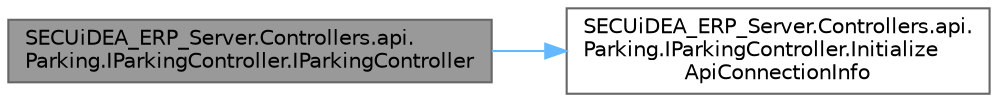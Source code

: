 digraph "SECUiDEA_ERP_Server.Controllers.api.Parking.IParkingController.IParkingController"
{
 // LATEX_PDF_SIZE
  bgcolor="transparent";
  edge [fontname=Helvetica,fontsize=10,labelfontname=Helvetica,labelfontsize=10];
  node [fontname=Helvetica,fontsize=10,shape=box,height=0.2,width=0.4];
  rankdir="LR";
  Node1 [id="Node000001",label="SECUiDEA_ERP_Server.Controllers.api.\lParking.IParkingController.IParkingController",height=0.2,width=0.4,color="gray40", fillcolor="grey60", style="filled", fontcolor="black",tooltip=" "];
  Node1 -> Node2 [id="edge2_Node000001_Node000002",color="steelblue1",style="solid",tooltip=" "];
  Node2 [id="Node000002",label="SECUiDEA_ERP_Server.Controllers.api.\lParking.IParkingController.Initialize\lApiConnectionInfo",height=0.2,width=0.4,color="grey40", fillcolor="white", style="filled",URL="$class_s_e_c_ui_d_e_a___e_r_p___server_1_1_controllers_1_1api_1_1_parking_1_1_i_parking_controller.html#af3bfbefa1dd1a61a7315fbe95d581221",tooltip="API 최초 설정"];
}
